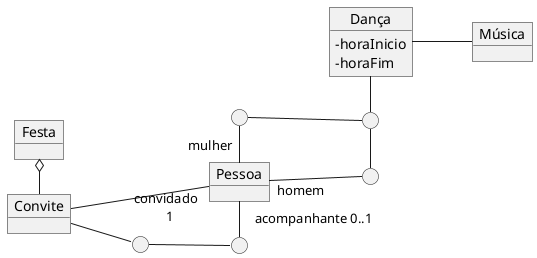 @startuml mod05ima04
allow_mixing
skinparam classAttributeIconSize 0
object "Dança" as da
da : - horaInicio
da : - horaFim
object "Música" as mu
object "Festa" as fe
object "Convite" as co
Object "Pessoa" as pe
circle " " as p1
circle " " as p2
circle " " as p3
circle " " as p4
circle " " as p5

left to right direction
pe "mulher"-left- p1
p1 -down- p2
p2 -right- p3
p3 -up-"homem" pe
da -- mu
da -right- p2
co ---"convidado \n 1" pe 
pe "acompanhante 0..1" -right- p4
p4 -up- p5
p5 -left- co
co -left-o fe







@enduml